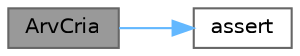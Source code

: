 digraph "ArvCria"
{
 // LATEX_PDF_SIZE
  bgcolor="transparent";
  edge [fontname=Helvetica,fontsize=10,labelfontname=Helvetica,labelfontsize=10];
  node [fontname=Helvetica,fontsize=10,shape=box,height=0.2,width=0.4];
  rankdir="LR";
  Node1 [label="ArvCria",height=0.2,width=0.4,color="gray40", fillcolor="grey60", style="filled", fontcolor="black",tooltip="Função para criar Arvore, aqui podemos adicionar um caractere e seu peso correspodente na contagem do..."];
  Node1 -> Node2 [color="steelblue1",style="solid"];
  Node2 [label="assert",height=0.2,width=0.4,color="grey40", fillcolor="white", style="filled",URL="$bitmap_8c.html#ae6321531d73ebab0e0f1081a903be53c",tooltip=" "];
}
